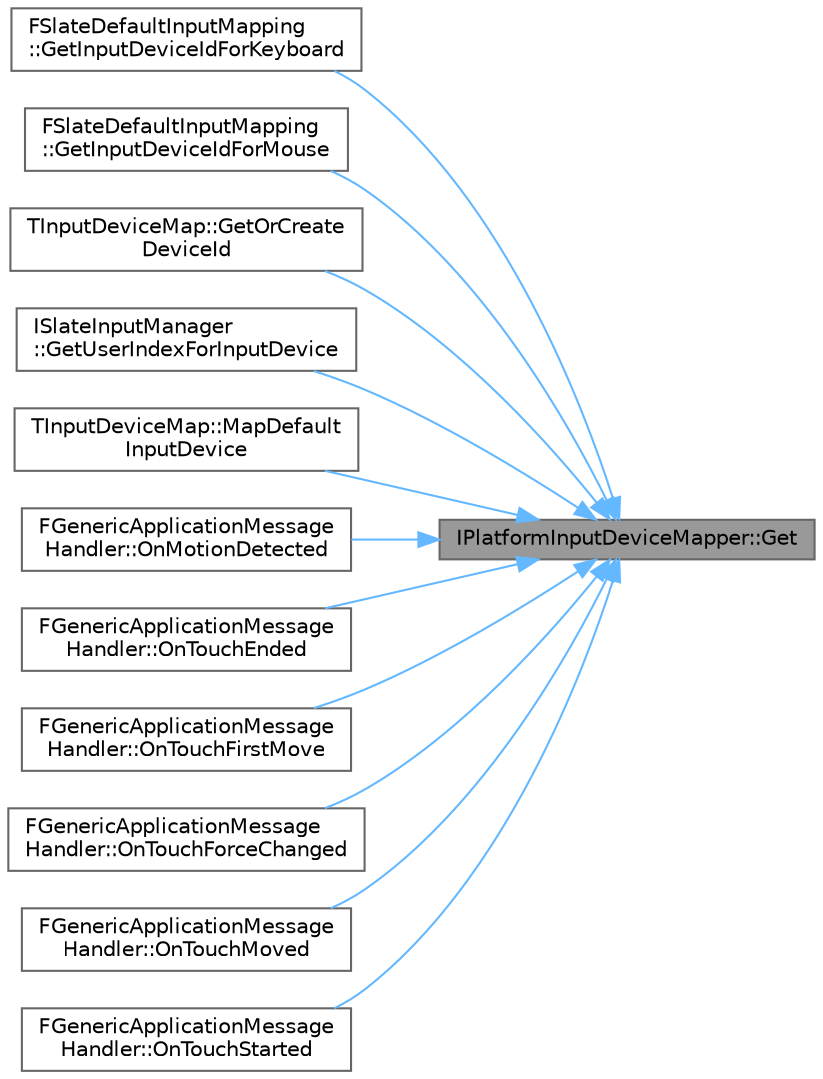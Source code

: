 digraph "IPlatformInputDeviceMapper::Get"
{
 // INTERACTIVE_SVG=YES
 // LATEX_PDF_SIZE
  bgcolor="transparent";
  edge [fontname=Helvetica,fontsize=10,labelfontname=Helvetica,labelfontsize=10];
  node [fontname=Helvetica,fontsize=10,shape=box,height=0.2,width=0.4];
  rankdir="RL";
  Node1 [id="Node000001",label="IPlatformInputDeviceMapper::Get",height=0.2,width=0.4,color="gray40", fillcolor="grey60", style="filled", fontcolor="black",tooltip="Get the platform input device mapper."];
  Node1 -> Node2 [id="edge1_Node000001_Node000002",dir="back",color="steelblue1",style="solid",tooltip=" "];
  Node2 [id="Node000002",label="FSlateDefaultInputMapping\l::GetInputDeviceIdForKeyboard",height=0.2,width=0.4,color="grey40", fillcolor="white", style="filled",URL="$d6/d2c/classFSlateDefaultInputMapping.html#a59320d2a559967e1f5da5d4186701a4b",tooltip=" "];
  Node1 -> Node3 [id="edge2_Node000001_Node000003",dir="back",color="steelblue1",style="solid",tooltip=" "];
  Node3 [id="Node000003",label="FSlateDefaultInputMapping\l::GetInputDeviceIdForMouse",height=0.2,width=0.4,color="grey40", fillcolor="white", style="filled",URL="$d6/d2c/classFSlateDefaultInputMapping.html#a51dce340c6cf7cdfba801653d1066762",tooltip=" "];
  Node1 -> Node4 [id="edge3_Node000001_Node000004",dir="back",color="steelblue1",style="solid",tooltip=" "];
  Node4 [id="Node000004",label="TInputDeviceMap::GetOrCreate\lDeviceId",height=0.2,width=0.4,color="grey40", fillcolor="white", style="filled",URL="$d8/dd7/classTInputDeviceMap.html#a8c3bb543456a510babccd68ed96485ae",tooltip="Given the DeviceKey, find it's associated FInputDeviceId."];
  Node1 -> Node5 [id="edge4_Node000001_Node000005",dir="back",color="steelblue1",style="solid",tooltip=" "];
  Node5 [id="Node000005",label="ISlateInputManager\l::GetUserIndexForInputDevice",height=0.2,width=0.4,color="grey40", fillcolor="white", style="filled",URL="$d6/db8/classISlateInputManager.html#af60fea38790d46572818cfe3067fe7ca",tooltip=" "];
  Node1 -> Node6 [id="edge5_Node000001_Node000006",dir="back",color="steelblue1",style="solid",tooltip=" "];
  Node6 [id="Node000006",label="TInputDeviceMap::MapDefault\lInputDevice",height=0.2,width=0.4,color="grey40", fillcolor="white", style="filled",URL="$d8/dd7/classTInputDeviceMap.html#a84f34892ecdff9a6776a78c245397ad2",tooltip="Maps a DeviceKey to the default FInputDeviceId which has the internal value 0."];
  Node1 -> Node7 [id="edge6_Node000001_Node000007",dir="back",color="steelblue1",style="solid",tooltip=" "];
  Node7 [id="Node000007",label="FGenericApplicationMessage\lHandler::OnMotionDetected",height=0.2,width=0.4,color="grey40", fillcolor="white", style="filled",URL="$d3/d8b/classFGenericApplicationMessageHandler.html#ad90edf29730f730857954f83ba2c90ce",tooltip=" "];
  Node1 -> Node8 [id="edge7_Node000001_Node000008",dir="back",color="steelblue1",style="solid",tooltip=" "];
  Node8 [id="Node000008",label="FGenericApplicationMessage\lHandler::OnTouchEnded",height=0.2,width=0.4,color="grey40", fillcolor="white", style="filled",URL="$d3/d8b/classFGenericApplicationMessageHandler.html#a510342a68dc29cf2db8b69c469efd055",tooltip=" "];
  Node1 -> Node9 [id="edge8_Node000001_Node000009",dir="back",color="steelblue1",style="solid",tooltip=" "];
  Node9 [id="Node000009",label="FGenericApplicationMessage\lHandler::OnTouchFirstMove",height=0.2,width=0.4,color="grey40", fillcolor="white", style="filled",URL="$d3/d8b/classFGenericApplicationMessageHandler.html#aa7b7238a2085ebebc8cba36d3510febe",tooltip=" "];
  Node1 -> Node10 [id="edge9_Node000001_Node000010",dir="back",color="steelblue1",style="solid",tooltip=" "];
  Node10 [id="Node000010",label="FGenericApplicationMessage\lHandler::OnTouchForceChanged",height=0.2,width=0.4,color="grey40", fillcolor="white", style="filled",URL="$d3/d8b/classFGenericApplicationMessageHandler.html#a65e65f01d555f0d5161d29f14dcbde41",tooltip=" "];
  Node1 -> Node11 [id="edge10_Node000001_Node000011",dir="back",color="steelblue1",style="solid",tooltip=" "];
  Node11 [id="Node000011",label="FGenericApplicationMessage\lHandler::OnTouchMoved",height=0.2,width=0.4,color="grey40", fillcolor="white", style="filled",URL="$d3/d8b/classFGenericApplicationMessageHandler.html#acd37bc54c86d9d474f1f4da603bf2e02",tooltip=" "];
  Node1 -> Node12 [id="edge11_Node000001_Node000012",dir="back",color="steelblue1",style="solid",tooltip=" "];
  Node12 [id="Node000012",label="FGenericApplicationMessage\lHandler::OnTouchStarted",height=0.2,width=0.4,color="grey40", fillcolor="white", style="filled",URL="$d3/d8b/classFGenericApplicationMessageHandler.html#aa225e1c8ddef606274ab1b59a36bbfdf",tooltip=" "];
}
